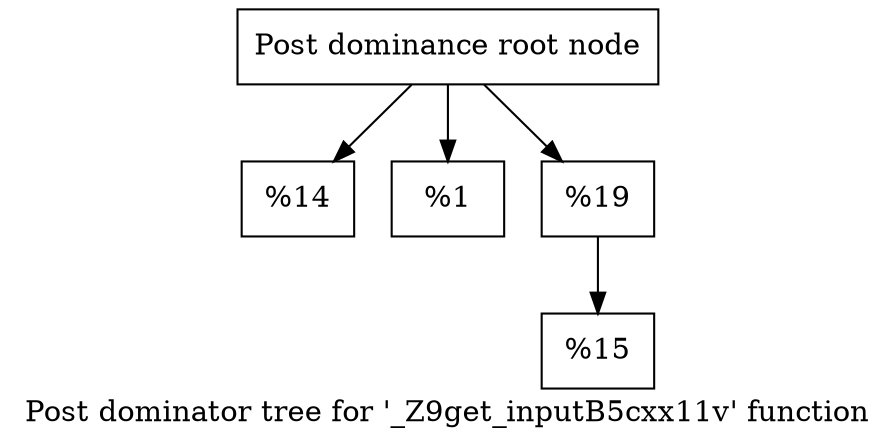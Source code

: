 digraph "Post dominator tree for '_Z9get_inputB5cxx11v' function" {
	label="Post dominator tree for '_Z9get_inputB5cxx11v' function";

	Node0x275df00 [shape=record,label="{Post dominance root node}"];
	Node0x275df00 -> Node0x275e350;
	Node0x275df00 -> Node0x27686c0;
	Node0x275df00 -> Node0x2768700;
	Node0x275e350 [shape=record,label="{%14}"];
	Node0x27686c0 [shape=record,label="{%1}"];
	Node0x2768700 [shape=record,label="{%19}"];
	Node0x2768700 -> Node0x2768740;
	Node0x2768740 [shape=record,label="{%15}"];
}

